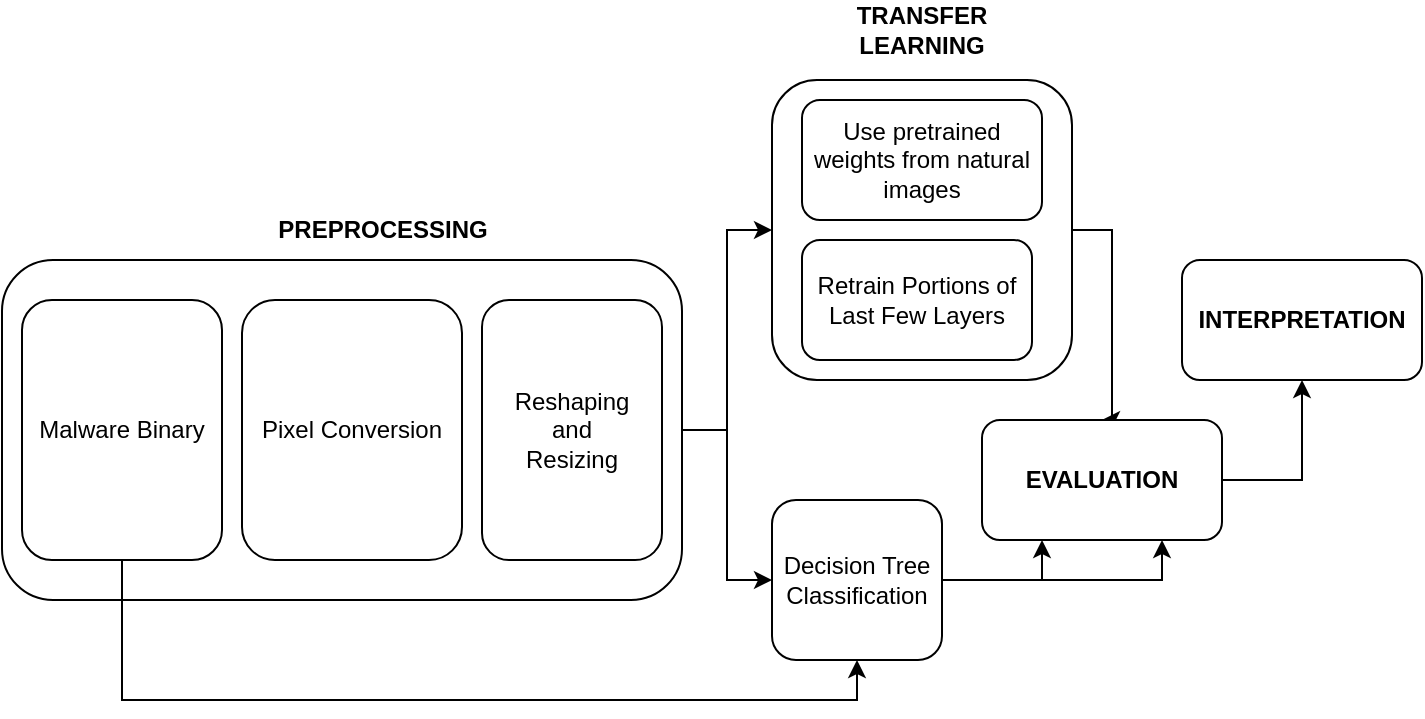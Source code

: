 <mxfile version="20.4.0"><diagram id="HcmJY5izStY5sfGyy9z8" name="Page-1"><mxGraphModel dx="790" dy="1679" grid="1" gridSize="10" guides="1" tooltips="1" connect="1" arrows="1" fold="1" page="1" pageScale="1" pageWidth="850" pageHeight="1100" math="0" shadow="0"><root><mxCell id="0"/><mxCell id="1" style="" parent="0"/><mxCell id="a_2U_oFQpv8a2QNe_DMF-8" style="edgeStyle=orthogonalEdgeStyle;rounded=0;orthogonalLoop=1;jettySize=auto;html=1;exitX=1;exitY=0.5;exitDx=0;exitDy=0;" edge="1" parent="1" source="a_2U_oFQpv8a2QNe_DMF-1" target="a_2U_oFQpv8a2QNe_DMF-7"><mxGeometry relative="1" as="geometry"/></mxCell><mxCell id="a_2U_oFQpv8a2QNe_DMF-13" style="edgeStyle=orthogonalEdgeStyle;rounded=0;orthogonalLoop=1;jettySize=auto;html=1;exitX=1;exitY=0.5;exitDx=0;exitDy=0;entryX=0;entryY=0.5;entryDx=0;entryDy=0;" edge="1" parent="1" source="a_2U_oFQpv8a2QNe_DMF-1" target="a_2U_oFQpv8a2QNe_DMF-12"><mxGeometry relative="1" as="geometry"/></mxCell><mxCell id="a_2U_oFQpv8a2QNe_DMF-1" value="" style="rounded=1;whiteSpace=wrap;html=1;" vertex="1" parent="1"><mxGeometry x="40" y="110" width="340" height="170" as="geometry"/></mxCell><mxCell id="a_2U_oFQpv8a2QNe_DMF-2" value="&lt;b&gt;PREPROCESSING&lt;/b&gt;" style="text;html=1;align=center;verticalAlign=middle;resizable=0;points=[];autosize=1;strokeColor=none;fillColor=none;" vertex="1" parent="1"><mxGeometry x="165" y="80" width="130" height="30" as="geometry"/></mxCell><mxCell id="a_2U_oFQpv8a2QNe_DMF-14" style="edgeStyle=orthogonalEdgeStyle;rounded=0;orthogonalLoop=1;jettySize=auto;html=1;exitX=0.5;exitY=1;exitDx=0;exitDy=0;entryX=0.5;entryY=1;entryDx=0;entryDy=0;" edge="1" parent="1" source="a_2U_oFQpv8a2QNe_DMF-3" target="a_2U_oFQpv8a2QNe_DMF-12"><mxGeometry relative="1" as="geometry"/></mxCell><mxCell id="a_2U_oFQpv8a2QNe_DMF-3" value="Malware Binary" style="rounded=1;whiteSpace=wrap;html=1;" vertex="1" parent="1"><mxGeometry x="50" y="130" width="100" height="130" as="geometry"/></mxCell><mxCell id="a_2U_oFQpv8a2QNe_DMF-4" value="Pixel Conversion" style="rounded=1;whiteSpace=wrap;html=1;" vertex="1" parent="1"><mxGeometry x="160" y="130" width="110" height="130" as="geometry"/></mxCell><mxCell id="a_2U_oFQpv8a2QNe_DMF-5" value="Reshaping&lt;br&gt;and&lt;br&gt;Resizing" style="rounded=1;whiteSpace=wrap;html=1;" vertex="1" parent="1"><mxGeometry x="280" y="130" width="90" height="130" as="geometry"/></mxCell><mxCell id="a_2U_oFQpv8a2QNe_DMF-17" style="edgeStyle=orthogonalEdgeStyle;rounded=0;orthogonalLoop=1;jettySize=auto;html=1;exitX=1;exitY=0.5;exitDx=0;exitDy=0;entryX=0.5;entryY=0;entryDx=0;entryDy=0;" edge="1" parent="1" source="a_2U_oFQpv8a2QNe_DMF-7" target="a_2U_oFQpv8a2QNe_DMF-15"><mxGeometry relative="1" as="geometry"/></mxCell><mxCell id="a_2U_oFQpv8a2QNe_DMF-7" value="" style="rounded=1;whiteSpace=wrap;html=1;" vertex="1" parent="1"><mxGeometry x="425" y="20" width="150" height="150" as="geometry"/></mxCell><mxCell id="a_2U_oFQpv8a2QNe_DMF-9" value="&lt;b&gt;TRANSFER&lt;br&gt;LEARNING&lt;/b&gt;" style="text;html=1;strokeColor=none;fillColor=none;align=center;verticalAlign=middle;whiteSpace=wrap;rounded=0;" vertex="1" parent="1"><mxGeometry x="470" y="-20" width="60" height="30" as="geometry"/></mxCell><mxCell id="a_2U_oFQpv8a2QNe_DMF-10" value="Use pretrained weights from natural images" style="rounded=1;whiteSpace=wrap;html=1;" vertex="1" parent="1"><mxGeometry x="440" y="30" width="120" height="60" as="geometry"/></mxCell><mxCell id="a_2U_oFQpv8a2QNe_DMF-11" value="Retrain Portions of Last Few Layers" style="rounded=1;whiteSpace=wrap;html=1;" vertex="1" parent="1"><mxGeometry x="440" y="100" width="115" height="60" as="geometry"/></mxCell><mxCell id="a_2U_oFQpv8a2QNe_DMF-16" style="edgeStyle=orthogonalEdgeStyle;rounded=0;orthogonalLoop=1;jettySize=auto;html=1;exitX=1;exitY=0.5;exitDx=0;exitDy=0;entryX=0.25;entryY=1;entryDx=0;entryDy=0;" edge="1" parent="1" source="a_2U_oFQpv8a2QNe_DMF-12" target="a_2U_oFQpv8a2QNe_DMF-15"><mxGeometry relative="1" as="geometry"/></mxCell><mxCell id="a_2U_oFQpv8a2QNe_DMF-21" style="edgeStyle=orthogonalEdgeStyle;rounded=0;orthogonalLoop=1;jettySize=auto;html=1;exitX=1;exitY=0.5;exitDx=0;exitDy=0;entryX=0.75;entryY=1;entryDx=0;entryDy=0;" edge="1" parent="1" source="a_2U_oFQpv8a2QNe_DMF-12" target="a_2U_oFQpv8a2QNe_DMF-15"><mxGeometry relative="1" as="geometry"/></mxCell><mxCell id="a_2U_oFQpv8a2QNe_DMF-12" value="Decision Tree Classification" style="rounded=1;whiteSpace=wrap;html=1;" vertex="1" parent="1"><mxGeometry x="425" y="230" width="85" height="80" as="geometry"/></mxCell><mxCell id="a_2U_oFQpv8a2QNe_DMF-20" style="edgeStyle=orthogonalEdgeStyle;rounded=0;orthogonalLoop=1;jettySize=auto;html=1;exitX=1;exitY=0.5;exitDx=0;exitDy=0;" edge="1" parent="1" source="a_2U_oFQpv8a2QNe_DMF-15" target="a_2U_oFQpv8a2QNe_DMF-19"><mxGeometry relative="1" as="geometry"/></mxCell><mxCell id="a_2U_oFQpv8a2QNe_DMF-15" value="&lt;b&gt;EVALUATION&lt;/b&gt;" style="rounded=1;whiteSpace=wrap;html=1;" vertex="1" parent="1"><mxGeometry x="530" y="190" width="120" height="60" as="geometry"/></mxCell><mxCell id="a_2U_oFQpv8a2QNe_DMF-19" value="&lt;b&gt;INTERPRETATION&lt;/b&gt;" style="rounded=1;whiteSpace=wrap;html=1;" vertex="1" parent="1"><mxGeometry x="630" y="110" width="120" height="60" as="geometry"/></mxCell></root></mxGraphModel></diagram></mxfile>